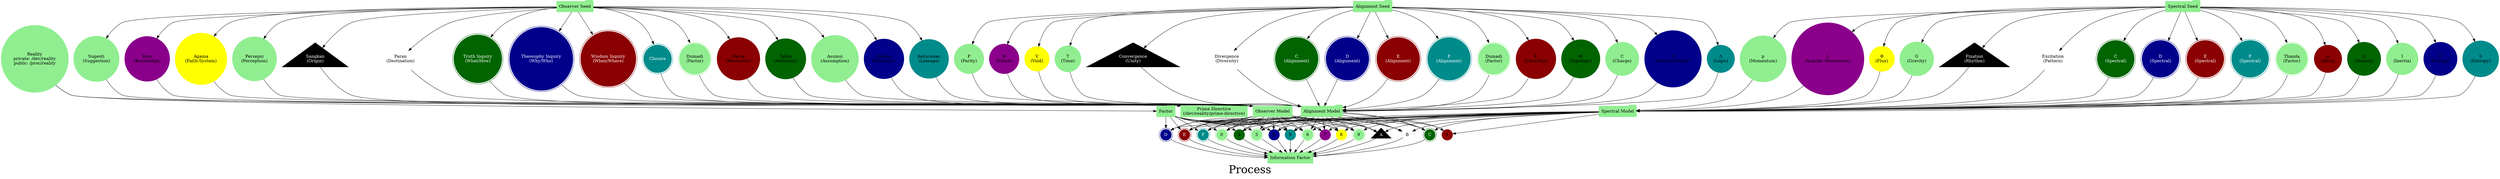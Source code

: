 strict digraph G {
    label = "Process";
    style = filled;
    color = lightgrey;
    fontsize = "36";
    comment = "";
    node [shape = circle; style = filled; color = lightgreen;];
    
    reality_t [label = "Reality\nprivate: /dev/reality\npublic: /proc/reality";];
    prime_directive_t [label = "Prime Directive\n(/dev/reality/prime-directive)";shape = folder;];
    
    factor_t [label = "Factor";shape = folder;];
    information_factor_t [label = "Information Factor";shape = folder;];
    
    observer_model_t [label = "Observer Model";shape = folder;];
    observer_seed_t [label = "Observer Seed";shape = folder;];
    
    alignment_model_t [label = "Alignment Model";shape = folder;];
    alignment_seed_t [label = "Alignment Seed";shape = folder;];
    
    spectral_model_t [label = "Spectral Model";shape = folder;];
    spectral_seed_t [label = "Spectral Seed";shape = folder;];
    
    // Sangkan paraning dumadi.
    // Nava manunggal nastiti ning tyas.
    // Suradira jayadiningrat lebur dening pangastuti.
    // memayu hayuning bawana
    // manunggal kawula ning gusti.
    // (ꦱꦁꦏꦤ꧀ꦥꦫꦤꦶꦁꦢꦸꦩꦢꦶꦱꦁꦏꦤ꧀ꦥꦫꦤꦶꦁꦢꦸꦩꦢꦶꦤꦮꦩꦤꦸꦁꦒꦭ꧀ꦤꦱ꧀ꦠꦶꦠꦶꦔꦶꦁꦠꦾꦱ꧀ꦯꦹꦫꦢꦶꦫꦗꦪꦢꦶꦤꦶꦁꦫꦠ꧀ꦭꦺꦧꦸꦂꦢꦺꦤꦶꦁꦥꦔꦱ꧀ꦠꦸꦠꦶꦩꦼꦩꦪꦸꦲꦪꦸꦤꦶꦁꦧꦮꦤꦩꦤꦸꦁꦒꦭ꧀ꦏꦮꦸꦭꦔꦶꦁꦒꦸꦱ꧀ꦠꦶ)
    spark_0_t [label = "0";shape = doublecircle;comment = "शून्य";];
    spark_1_t [label = "1";shape = circle;color = darkred;comment = "ꦲꦺꦏ";];
    spark_2_t [label = "2";shape = circle;color = darkgreen;comment = "ꦢ꧀ꦮꦶ";];
    spark_3_t [label = "3";shape = doublecircle;comment = "ꦠꦿꦶ";];
    spark_4_t [label = "4";shape = circle;color = darkblue;comment = "ꦕꦠꦸꦂ";];
    spark_5_t [label = "5";shape = circle;color = darkcyan;comment = "ꦥꦚ꧀ꦕ";];
    spark_6_t [label = "6";shape = doublecircle;comment = "ꦱꦢ꧀";];
    spark_7_t [label = "7";shape = circle;color = darkmagenta;comment = "ꦱꦥ꧀ꦠ";];
    spark_8_t [label = "8";shape = circle;color = yellow;comment = "ꦲꦱ꧀ꦠ";];
    spark_9_t [label = "9";shape = doublecircle;comment = "ꦤꦮ";];
    spark_a_t [label = "A";shape = triangle;color = black;fontcolor = white;comment = "ꦢꦱ";];
    spark_b_t [label = "B";shape = invtriangle;color = white;comment = "ꦝꦺꦱ꧀ꦠ";];
    spark_c_t [label = "C";shape = doublecircle;color = darkgreen;style = filled;fontcolor = white;];
    spark_d_t [label = "D";shape = doublecircle;color = darkblue;style = filled;fontcolor = white;];
    spark_e_t [label = "E";shape = doublecircle;color = darkred;style = filled;fontcolor = white;];
    spark_f_t [label = "F";shape = doublecircle;color = darkcyan;style = filled;fontcolor = white;];
    
    
    // The Sacred 3-6-9 (Boundary of Perception).
    // "If you knew the magnificence of 3, 6, and 9, you would have a key to the universe." — Tesla.
    // The 1-2-4-8-7-5 Vortex (Boundary of Comprehension).
    // Truth and Wisdom also give further context to "Sangkan Paraning Dumadi" beyond what "Factor" provided.
    spark_0_dumadi_t [label = "Dumadi\n(Factor)";shape = doublecircle;comment = "";];
    spark_1_tahta_t [label = "Harta\n(Resources)";shape = circle;color = darkred;comment = "";];
    spark_2_tahta_t [label = "Tahta\n(Authority)";shape = circle;color = darkgreen;comment = "";];
    spark_3_asumsi_t [label = "Asumsi\n(Assumption)";shape = circle;comment = "";];
    spark_4_wanita_t [label = "Wanita\n(Relations)";shape = circle;color = darkblue;comment = "";];
    spark_5_keturunan_t [label = "Keturunan\n(Lineage)";shape = circle;color = darkcyan;comment = "";];
    spark_6_sugesti_t [label = "Sugesti\n(Suggestion)";shape = circle;comment = "";];
    spark_7_ilmu_t [label = "Ilmu\n(Knowledge)";shape = circle;color = darkmagenta;comment = "";];
    spark_8_agama_t [label = "Agama\n(Faith-System)";shape = circle;color = yellow;comment = "";];
    spark_9_persepsi_t [label = "Persepsi\n(Perception)";shape = circle;comment = "";];
    spark_a_sangkan_t [label = "Sangkan\n(Origin)";shape = triangle;color = black;fontcolor = white;comment = "";];
    spark_b_paran_t [label = "Paran\n(Destination)";shape = invtriangle;color = white;comment = "";];
    spark_c_observer_t [label = "Truth Inquiry\n(What/How)";shape = doublecircle;color = darkgreen;style = filled;fontcolor = white;];
    spark_d_observer_t [label = "Theosophy Inquiry\n(Why/Who)";shape = doublecircle;color = darkblue;style = filled;fontcolor = white;];
    spark_e_observer_t [label = "Wisdom Inquiry\n(When/Where)";shape = doublecircle;color = darkred;style = filled;fontcolor = white;];
    spark_f_observer_t [label = "Closure";shape = doublecircle;color = darkcyan;style = filled;fontcolor = white;];
    
    // Alignment Model
    spark_0_alignment_t [label = "Dumadi\n(Factor)";shape = doublecircle;comment = "Raw potential (unformatted).";];
    spark_1_causality_t [label = "K\n(Causality)";shape = circle;color = darkred;comment = "Planck-time cause/effect links. QFT (S-matrix), Digital Physics";];
    spark_2_topology_t [label = "Θ\n(Topology)";shape = circle;color = darkgreen;comment = "Connectivity (entanglement, wormholes). M-theory (branes), QFT (ER=EPR)";];
    spark_3_charge_t [label = "C\n(Charge)";shape = circle;comment = "Trinity (+, -, neutral). Fundamental polarity.";];
    spark_4_dimensionality_t [label = "D\n(Dimensionality)";shape = circle;color = darkblue;comment = "Number of compact/unfolded dimensions. M-theory (Calabi-Yau)";];
    spark_5_logic_t [label = "Λ\n(Logic)";shape = circle;color = darkcyan;comment = "Boolean gates (AND/OR/NOT). Digital Physics (Fredkin)";];
    spark_6_parity_t [label = "P\n(Parity)";shape = circle;comment = "Mirroring/negation (e.g., ¬x). Chiral symmetry breaking.";];
    spark_7_phase_t [label = "Φ\n(Phase)";shape = circle;color = darkmagenta;comment = "Particle/Wave toggle (quantum superposition). QFT (Feynman paths)";];
    spark_8_void_t [label = "V\n(Void)";shape = circle;color = yellow;comment = "Null state (deletion/entropy sink). Information Theory (Landauer)	";];
    spark_9_time_t [label = "T\n(Time)";shape = circle;comment = "Sequential vs. parallel processing. Cyclic flow/termination.";];
    spark_a_alignment_t [label = "Convergence\n(Unity)";shape = triangle;color = black;fontcolor = white;comment = "Cosmic bus (information routing).";];
    spark_b_alignment_t [label = "Divergence\n(Diversity)";shape = invtriangle;color = white;comment = "Cosmic bus (information routing).";];
    spark_c_alignment_t [label = "C\n(Alignment)";shape = doublecircle;color = darkgreen;style = filled;fontcolor = white;];
    spark_d_alignment_t [label = "D\n(Alignment)";shape = doublecircle;color = darkblue;style = filled;fontcolor = white;];
    spark_e_alignment_t [label = "E\n(Alignment)";shape = doublecircle;color = darkred;style = filled;fontcolor = white;];
    spark_f_alignment_t [label = "F\n(Alignment)";shape = doublecircle;color = darkcyan;style = filled;fontcolor = white;];
    
    // Spectral Model
    spark_0_spectral_t [label = "Thanda\n(Factor)";shape = doublecircle;comment = "";];
    spark_1_spectral_t [label = "m\n(Mass)";shape = circle;color = darkred;comment = "";];
    spark_2_spectral_t [label = "Q\n(Quanta)";shape = circle;color = darkgreen;comment = "Discrete unit of existence. Bridge between Mass and Energy.";];
    spark_3_spectral_t [label = "I\n(Inertia)";shape = circle;comment = "";];
    spark_4_spectral_t [label = "E\n(Energy)";shape = circle;color = darkblue;comment = "";];
    spark_5_spectral_t [label = "S\n(Entropy)";shape = circle;color = darkcyan;comment = "Possibility Space; transformation drive. Emergence catalyst.";];
    spark_6_spectral_t [label = "p\n(Momentum)";shape = circle;comment = "";];
    spark_7_spectral_t [label = "L\n(Angular Momentum)";shape = circle;color = darkmagenta;comment = "";];
    spark_8_spectral_t [label = "Φ\n(Flux)";shape = circle;color = yellow;comment = "Energy flow; excitation pathway. Higher form of phase.";];
    spark_9_spectral_t [label = "G\n(Gravity)";shape = circle;comment = "";];
    spark_a_spectral_t [label = "Fixation\n(Rhythm)";shape = triangle;color = black;fontcolor = white;comment = "";];
    spark_b_spectral_t [label = "Excitation\n(Pattern)";shape = invtriangle;color = white;comment = "";];
    spark_c_spectral_t [label = "C\n(Spectral)";shape = doublecircle;color = darkgreen;style = filled;fontcolor = white;];
    spark_d_spectral_t [label = "D\n(Spectral)";shape = doublecircle;color = darkblue;style = filled;fontcolor = white;];
    spark_e_spectral_t [label = "E\n(Spectral)";shape = doublecircle;color = darkred;style = filled;fontcolor = white;];
    spark_f_spectral_t [label = "F\n(Spectral)";shape = doublecircle;color = darkcyan;style = filled;fontcolor = white;];
    
    // d
    reality_t -> {factor_t prime_directive_t};
    factor_t -> {spark_0_t spark_0_t spark_2_t spark_3_t spark_4_t spark_5_t spark_6_t spark_7_t spark_8_t spark_9_t spark_a_t spark_b_t spark_c_t spark_d_t spark_e_t spark_f_t} -> information_factor_t;
    observer_seed_t -> {spark_0_dumadi_t spark_1_tahta_t spark_2_tahta_t spark_3_asumsi_t spark_4_wanita_t spark_5_keturunan_t spark_6_sugesti_t spark_7_ilmu_t spark_8_agama_t spark_9_persepsi_t spark_a_sangkan_t spark_b_paran_t spark_c_observer_t spark_d_observer_t spark_e_observer_t spark_f_observer_t} -> observer_model_t;
    alignment_seed_t -> {spark_0_alignment_t spark_1_causality_t spark_2_topology_t spark_3_charge_t spark_4_dimensionality_t spark_5_logic_t spark_6_parity_t spark_7_phase_t spark_8_void_t spark_9_time_t spark_a_alignment_t spark_b_alignment_t spark_c_alignment_t spark_d_alignment_t spark_e_alignment_t spark_f_alignment_t} -> alignment_model_t;
    spectral_seed_t -> {spark_0_spectral_t spark_1_spectral_t spark_2_spectral_t spark_3_spectral_t spark_4_spectral_t spark_5_spectral_t spark_6_spectral_t spark_7_spectral_t spark_8_spectral_t spark_9_spectral_t spark_a_spectral_t spark_b_spectral_t spark_c_spectral_t spark_d_spectral_t spark_e_spectral_t spark_f_spectral_t} -> spectral_model_t;
    
    // Factor
    {spectral_model_t alignment_model_t observer_model_t} -> {spark_0_t spark_1_t spark_2_t spark_3_t spark_4_t spark_5_t spark_6_t spark_7_t spark_8_t spark_9_t spark_a_t spark_b_t spark_c_t spark_d_t spark_e_t spark_f_t};
}